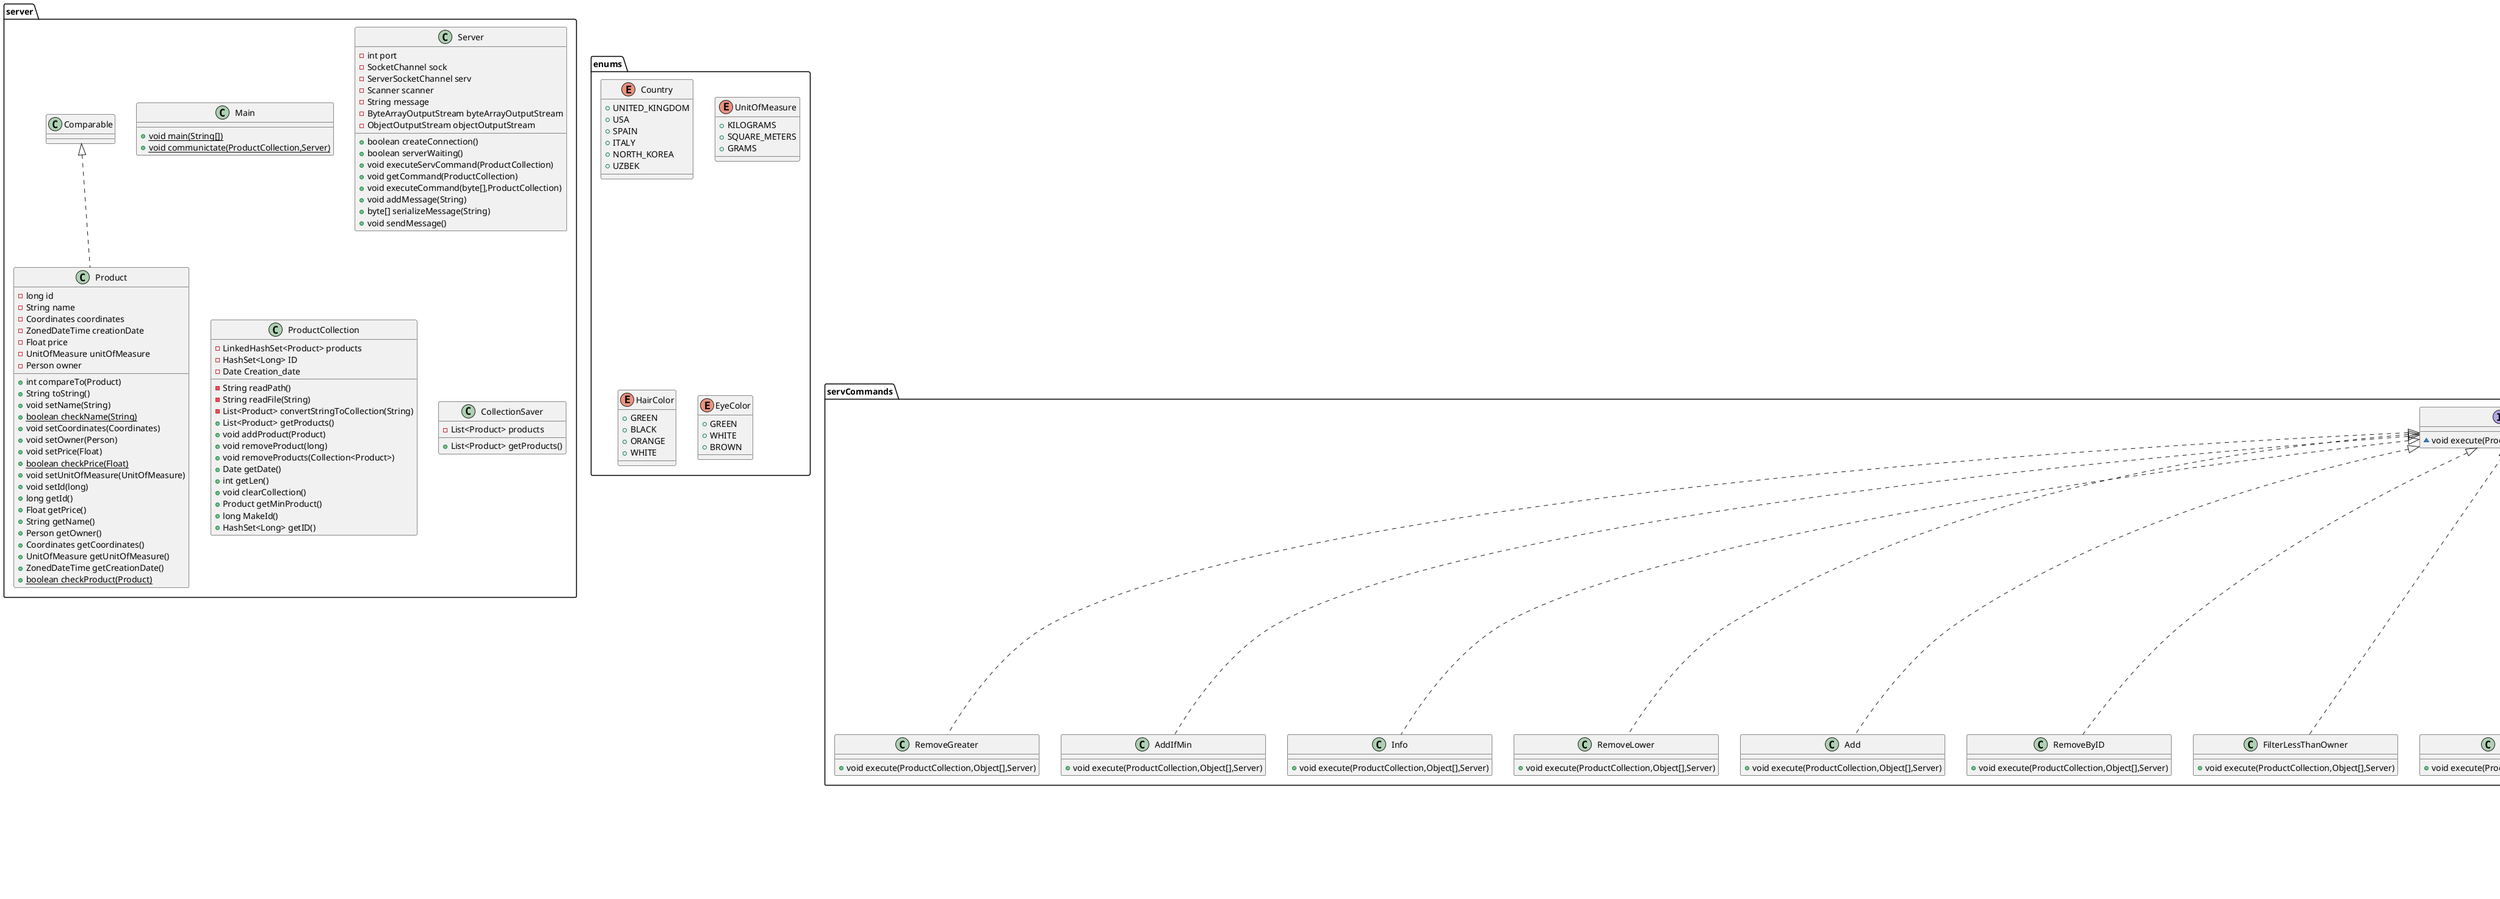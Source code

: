 @startuml
class servCommands.RemoveGreater {
+ void execute(ProductCollection,Object[],Server)
}
class servCommands.AddIfMin {
+ void execute(ProductCollection,Object[],Server)
}
class innerClasses.Month {
- {static} HashMap<String,String> mounths
+ {static} String getMounthTranslation(String)
}
class servCommands.Info {
+ void execute(ProductCollection,Object[],Server)
}
class servCommands.Save {
+ void execute(ProductCollection)
}
class server.Main {
+ {static} void main(String[])
+ {static} void communictate(ProductCollection,Server)
}
class servCommands.RemoveLower {
+ void execute(ProductCollection,Object[],Server)
}
class server.Server {
- int port
- SocketChannel sock
- ServerSocketChannel serv
- Scanner scanner
- String message
- ByteArrayOutputStream byteArrayOutputStream
- ObjectOutputStream objectOutputStream
+ boolean createConnection()
+ boolean serverWaiting()
+ void executeServCommand(ProductCollection)
+ void getCommand(ProductCollection)
+ void executeCommand(byte[],ProductCollection)
+ void addMessage(String)
+ byte[] serializeMessage(String)
+ void sendMessage()
}
class servCommands.Add {
+ void execute(ProductCollection,Object[],Server)
}
class innerClasses.Coordinates {
- double x
- Float y
+ void setX(double)
+ {static} boolean checkX(double)
+ void setY(Float)
+ {static} boolean checkY(Float)
+ double getX()
+ Float getY()
+ String toString()
}
class server.ProductCollection {
- LinkedHashSet<Product> products
- HashSet<Long> ID
- Date Creation_date
- String readPath()
- String readFile(String)
- List<Product> convertStringToCollection(String)
+ List<Product> getProducts()
+ void addProduct(Product)
+ void removeProduct(long)
+ void removeProducts(Collection<Product>)
+ Date getDate()
+ int getLen()
+ void clearCollection()
+ Product getMinProduct()
+ long MakeId()
+ HashSet<Long> getID()
}
class servCommands.RemoveByID {
+ void execute(ProductCollection,Object[],Server)
}
enum enums.Country {
+  UNITED_KINGDOM
+  USA
+  SPAIN
+  ITALY
+  NORTH_KOREA
+  UZBEK
}
enum enums.UnitOfMeasure {
+  KILOGRAMS
+  SQUARE_METERS
+  GRAMS
}
class servCommands.FilterLessThanOwner {
+ void execute(ProductCollection,Object[],Server)
}
class innerClasses.Person {
- String name
- String passportID
- EyeColor eyeColor
- HairColor hairColor
- Country nationality
+ void setName(String)
+ {static} boolean checkName(String)
+ void setPassportID(String)
+ {static} boolean checkPassportId(String)
+ void setEyeColor(EyeColor)
+ void setHairColor(HairColor)
+ void setNationality(Country)
+ String getName()
+ Country getNationality()
+ EyeColor getEyeColor()
+ HairColor getHairColor()
+ String getPassportID()
+ String toString()
+ int compareTo(Person)
+ {static} Person createPerson(Scanner,boolean)
}
interface servCommands.Command {
~ void execute(ProductCollection,Object[],Server)
}
class servCommands.AverageOfPrice {
+ void execute(ProductCollection,Object[],Server)
}
class servCommands.Update {
+ void execute(ProductCollection,Object[],Server)
}
class servCommands.Help {
+ void execute(ProductCollection,Object[],Server)
}
class server.Product {
- long id
- String name
- Coordinates coordinates
- ZonedDateTime creationDate
- Float price
- UnitOfMeasure unitOfMeasure
- Person owner
+ int compareTo(Product)
+ String toString()
+ void setName(String)
+ {static} boolean checkName(String)
+ void setCoordinates(Coordinates)
+ void setOwner(Person)
+ void setPrice(Float)
+ {static} boolean checkPrice(Float)
+ void setUnitOfMeasure(UnitOfMeasure)
+ void setId(long)
+ long getId()
+ Float getPrice()
+ String getName()
+ Person getOwner()
+ Coordinates getCoordinates()
+ UnitOfMeasure getUnitOfMeasure()
+ ZonedDateTime getCreationDate()
+ {static} boolean checkProduct(Product)
}
class client.ProductCli {
- String name
- Coordinates coordinates
- Float price
- UnitOfMeasure unitOfMeasure
- Person owner
+ int compareTo(ProductCli)
+ String toString()
+ void setName(String)
+ {static} boolean checkName(String)
+ void setCoordinates(Coordinates)
+ void setOwner(Person)
+ void setPrice(Float)
+ {static} boolean checkPrice(Float)
+ void setUnitOfMeasure(UnitOfMeasure)
+ Float getPrice()
+ String getName()
+ Person getOwner()
+ Coordinates getCoordinates()
+ UnitOfMeasure getUnitOfMeasure()
+ {static} ProductCli createProduct(Scanner,boolean)
+ {static} boolean checkProduct(ProductCli)
}
class servCommands.Write {
+ void execute(ProductCollection,Object[],Server)
}
class servCommands.Show {
+ void execute(ProductCollection,Object[],Server)
}
class servCommands.Clear {
+ void execute(ProductCollection,Object[],Server)
}
class servCommands.FilterStartsWithName {
+ void execute(ProductCollection,Object[],Server)
}
enum enums.HairColor {
+  GREEN
+  BLACK
+  ORANGE
+  WHITE
}
enum enums.EyeColor {
+  GREEN
+  WHITE
+  BROWN
}
class server.CollectionSaver {
- List<Product> products
+ List<Product> getProducts()
}


servCommands.Command <|.. servCommands.RemoveGreater
servCommands.Command <|.. servCommands.AddIfMin
java.io.Serializable <|.. innerClasses.Month
servCommands.Command <|.. servCommands.Info
servCommands.Command <|.. servCommands.RemoveLower
servCommands.Command <|.. servCommands.Add
java.io.Serializable <|.. innerClasses.Coordinates
servCommands.Command <|.. servCommands.RemoveByID
servCommands.Command <|.. servCommands.FilterLessThanOwner
innerClasses.Comparable <|.. innerClasses.Person
java.io.Serializable <|.. innerClasses.Person
java.io.Serializable <|-- servCommands.Command
servCommands.Command <|.. servCommands.AverageOfPrice
servCommands.Command <|.. servCommands.Update
servCommands.Command <|.. servCommands.Help
server.Comparable <|.. server.Product
client.Comparable <|.. client.ProductCli
java.io.Serializable <|.. client.ProductCli
servCommands.Command <|.. servCommands.Write
servCommands.Command <|.. servCommands.Show
servCommands.Command <|.. servCommands.Clear
servCommands.Command <|.. servCommands.FilterStartsWithName
@enduml